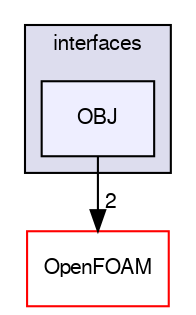 digraph "src/triSurface/triSurface/interfaces/OBJ" {
  bgcolor=transparent;
  compound=true
  node [ fontsize="10", fontname="FreeSans"];
  edge [ labelfontsize="10", labelfontname="FreeSans"];
  subgraph clusterdir_09361cf56c32d5394d8654f03a55f311 {
    graph [ bgcolor="#ddddee", pencolor="black", label="interfaces" fontname="FreeSans", fontsize="10", URL="dir_09361cf56c32d5394d8654f03a55f311.html"]
  dir_d1f680dc7d16ba0ae1a02baab641614c [shape=box, label="OBJ", style="filled", fillcolor="#eeeeff", pencolor="black", URL="dir_d1f680dc7d16ba0ae1a02baab641614c.html"];
  }
  dir_c5473ff19b20e6ec4dfe5c310b3778a8 [shape=box label="OpenFOAM" color="red" URL="dir_c5473ff19b20e6ec4dfe5c310b3778a8.html"];
  dir_d1f680dc7d16ba0ae1a02baab641614c->dir_c5473ff19b20e6ec4dfe5c310b3778a8 [headlabel="2", labeldistance=1.5 headhref="dir_002787_001706.html"];
}
